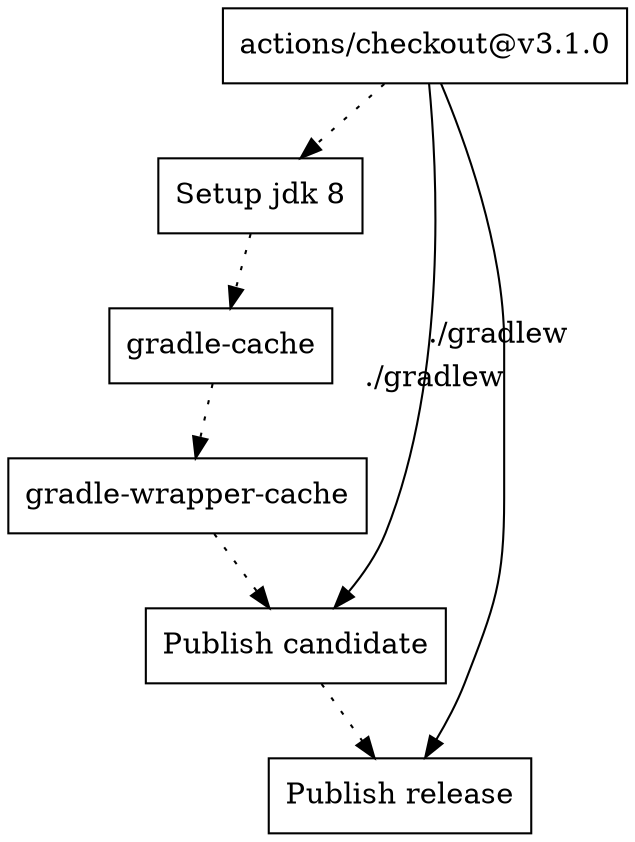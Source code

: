 digraph {
	"actions/checkout@v3.1.0" [shape=rect]
	"Setup jdk 8" [shape=rect]
	"gradle-cache" [shape=rect]
	"gradle-wrapper-cache" [shape=rect]
	"Publish candidate" [shape=rect]
	"Publish release" [shape=rect]
	"actions/checkout@v3.1.0" -> "Publish candidate" [decorate=false xlabel="./gradlew"]
	"actions/checkout@v3.1.0" -> "Publish release" [decorate=false xlabel="./gradlew"]
	"actions/checkout@v3.1.0" -> "Setup jdk 8" [style=dotted xlabel=""]
	"Setup jdk 8" -> "gradle-cache" [style=dotted xlabel=""]
	"gradle-cache" -> "gradle-wrapper-cache" [style=dotted xlabel=""]
	"gradle-wrapper-cache" -> "Publish candidate" [style=dotted xlabel=""]
	"Publish candidate" -> "Publish release" [style=dotted xlabel=""]
}
